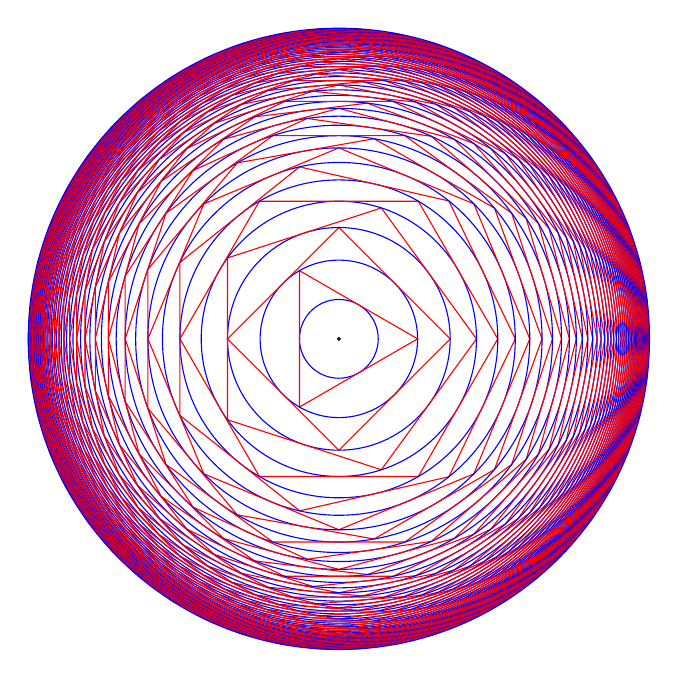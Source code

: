 \begin{tikzpicture}[scale=0.5]
\draw (0,0) circle (1pt);
\draw[blue] (0,0) circle (1);
\draw[red] (2.0,0.0) -- (-1.0,1.732) -- (-1.0,-1.732) -- cycle;
\draw[blue] (0,0) circle (2.0);
\draw[red] (2.828,0.0) -- (0.0,2.828) -- (-2.828,0.0) -- (-0.0,-2.828) -- cycle;
\draw[blue] (0,0) circle (2.828);
\draw[red] (3.496,0.0) -- (1.08,3.325) -- (-2.828,2.055) -- (-2.828,-2.055) -- (1.08,-3.325) -- cycle;
\draw[blue] (0,0) circle (3.496);
\draw[red] (4.037,0.0) -- (2.018,3.496) -- (-2.018,3.496) -- (-4.037,0.0) -- (-2.018,-3.496) -- (2.018,-3.496) -- cycle;
\draw[blue] (0,0) circle (4.037);
\draw[red] (4.481,0.0) -- (2.794,3.503) -- (-0.997,4.368) -- (-4.037,1.944) -- (-4.037,-1.944) -- (-0.997,-4.368) -- (2.794,-3.503) -- cycle;
\draw[blue] (0,0) circle (4.481);
\draw[red] (4.85,0.0) -- (3.429,3.429) -- (0.0,4.85) -- (-3.429,3.429) -- (-4.85,0.0) -- (-3.429,-3.429) -- (-0.0,-4.85) -- (3.429,-3.429) -- cycle;
\draw[blue] (0,0) circle (4.85);
\draw[red] (5.161,0.0) -- (3.954,3.318) -- (0.896,5.083) -- (-2.581,4.47) -- (-4.85,1.765) -- (-4.85,-1.765) -- (-2.581,-4.47) -- (0.896,-5.083) -- (3.954,-3.318) -- cycle;
\draw[blue] (0,0) circle (5.161);
\draw[red] (5.427,0.0) -- (4.39,3.19) -- (1.677,5.161) -- (-1.677,5.161) -- (-4.39,3.19) -- (-5.427,0.0) -- (-4.39,-3.19) -- (-1.677,-5.161) -- (1.677,-5.161) -- (4.39,-3.19) -- cycle;
\draw[blue] (0,0) circle (5.427);
\draw[red] (5.656,0.0) -- (4.758,3.058) -- (2.35,5.145) -- (-0.805,5.598) -- (-3.704,4.274) -- (-5.427,1.593) -- (-5.427,-1.593) -- (-3.704,-4.274) -- (-0.805,-5.598) -- (2.35,-5.145) -- (4.758,-3.058) -- cycle;
\draw[blue] (0,0) circle (5.656);
\draw[red] (5.855,0.0) -- (5.071,2.928) -- (2.928,5.071) -- (0.0,5.855) -- (-2.928,5.071) -- (-5.071,2.928) -- (-5.855,0.0) -- (-5.071,-2.928) -- (-2.928,-5.071) -- (-0.0,-5.855) -- (2.928,-5.071) -- (5.071,-2.928) -- cycle;
\draw[blue] (0,0) circle (5.855);
\draw[red] (6.031,0.0) -- (5.34,2.803) -- (3.426,4.963) -- (0.727,5.987) -- (-2.138,5.639) -- (-4.514,3.999) -- (-5.855,1.443) -- (-5.855,-1.443) -- (-4.514,-3.999) -- (-2.138,-5.639) -- (0.727,-5.987) -- (3.426,-4.963) -- (5.34,-2.803) -- cycle;
\draw[blue] (0,0) circle (6.031);
\draw[red] (6.186,0.0) -- (5.573,2.684) -- (3.857,4.836) -- (1.376,6.031) -- (-1.376,6.031) -- (-3.857,4.836) -- (-5.573,2.684) -- (-6.186,0.0) -- (-5.573,-2.684) -- (-3.857,-4.836) -- (-1.376,-6.031) -- (1.376,-6.031) -- (3.857,-4.836) -- (5.573,-2.684) -- cycle;
\draw[blue] (0,0) circle (6.186);
\draw[red] (6.324,0.0) -- (5.777,2.572) -- (4.232,4.7) -- (1.954,6.014) -- (-0.661,6.289) -- (-3.162,5.477) -- (-5.116,3.717) -- (-6.186,1.315) -- (-6.186,-1.315) -- (-5.116,-3.717) -- (-3.162,-5.477) -- (-0.661,-6.289) -- (1.954,-6.014) -- (4.232,-4.7) -- (5.777,-2.572) -- cycle;
\draw[blue] (0,0) circle (6.324);
\draw[red] (6.448,0.0) -- (5.957,2.467) -- (4.559,4.559) -- (2.467,5.957) -- (0.0,6.448) -- (-2.467,5.957) -- (-4.559,4.559) -- (-5.957,2.467) -- (-6.448,0.0) -- (-5.957,-2.467) -- (-4.559,-4.559) -- (-2.467,-5.957) -- (-0.0,-6.448) -- (2.467,-5.957) -- (4.559,-4.559) -- (5.957,-2.467) -- cycle;
\draw[blue] (0,0) circle (6.448);
\draw[red] (6.559,0.0) -- (6.117,2.37) -- (4.848,4.419) -- (2.924,5.872) -- (0.605,6.531) -- (-1.795,6.309) -- (-3.953,5.235) -- (-5.577,3.453) -- (-6.448,1.205) -- (-6.448,-1.205) -- (-5.577,-3.453) -- (-3.953,-5.235) -- (-1.795,-6.309) -- (0.605,-6.531) -- (2.924,-5.872) -- (4.848,-4.419) -- (6.117,-2.37) -- cycle;
\draw[blue] (0,0) circle (6.559);
\draw[red] (6.661,0.0) -- (6.259,2.278) -- (5.102,4.281) -- (3.33,5.768) -- (1.157,6.559) -- (-1.157,6.559) -- (-3.33,5.768) -- (-5.102,4.281) -- (-6.259,2.278) -- (-6.661,0.0) -- (-6.259,-2.278) -- (-5.102,-4.281) -- (-3.33,-5.768) -- (-1.157,-6.559) -- (1.157,-6.559) -- (3.33,-5.768) -- (5.102,-4.281) -- (6.259,-2.278) -- cycle;
\draw[blue] (0,0) circle (6.661);
\draw[red] (6.753,0.0) -- (6.387,2.193) -- (5.329,4.148) -- (3.693,5.653) -- (1.658,6.546) -- (-0.558,6.73) -- (-2.713,6.184) -- (-4.574,4.968) -- (-5.939,3.214) -- (-6.661,1.111) -- (-6.661,-1.111) -- (-5.939,-3.214) -- (-4.574,-4.968) -- (-2.713,-6.184) -- (-0.558,-6.73) -- (1.658,-6.546) -- (3.693,-5.653) -- (5.329,-4.148) -- (6.387,-2.193) -- cycle;
\draw[blue] (0,0) circle (6.753);
\draw[red] (6.837,0.0) -- (6.502,2.113) -- (5.531,4.019) -- (4.019,5.531) -- (2.113,6.502) -- (0.0,6.837) -- (-2.113,6.502) -- (-4.019,5.531) -- (-5.531,4.019) -- (-6.502,2.113) -- (-6.837,0.0) -- (-6.502,-2.113) -- (-5.531,-4.019) -- (-4.019,-5.531) -- (-2.113,-6.502) -- (-0.0,-6.837) -- (2.113,-6.502) -- (4.019,-5.531) -- (5.531,-4.019) -- (6.502,-2.113) -- cycle;
\draw[blue] (0,0) circle (6.837);
\draw[red] (6.914,0.0) -- (6.607,2.038) -- (5.713,3.895) -- (4.311,5.406) -- (2.526,6.436) -- (0.517,6.895) -- (-1.539,6.741) -- (-3.457,5.988) -- (-5.068,4.703) -- (-6.229,3.0) -- (-6.837,1.031) -- (-6.837,-1.031) -- (-6.229,-3.0) -- (-5.068,-4.703) -- (-3.457,-5.988) -- (-1.539,-6.741) -- (0.517,-6.895) -- (2.526,-6.436) -- (4.311,-5.406) -- (5.713,-3.895) -- (6.607,-2.038) -- cycle;
\draw[blue] (0,0) circle (6.914);
\draw[red] (6.985,0.0) -- (6.702,1.968) -- (5.876,3.777) -- (4.574,5.279) -- (2.902,6.354) -- (0.994,6.914) -- (-0.994,6.914) -- (-2.902,6.354) -- (-4.574,5.279) -- (-5.876,3.777) -- (-6.702,1.968) -- (-6.985,0.0) -- (-6.702,-1.968) -- (-5.876,-3.777) -- (-4.574,-5.279) -- (-2.902,-6.354) -- (-0.994,-6.914) -- (0.994,-6.914) -- (2.902,-6.354) -- (4.574,-5.279) -- (5.876,-3.777) -- (6.702,-1.968) -- cycle;
\draw[blue] (0,0) circle (6.985);
\draw[red] (7.051,0.0) -- (6.789,1.902) -- (6.024,3.664) -- (4.813,5.153) -- (3.244,6.26) -- (1.435,6.903) -- (-0.481,7.034) -- (-2.361,6.644) -- (-4.066,5.76) -- (-5.469,4.45) -- (-6.467,2.809) -- (-6.985,0.96) -- (-6.985,-0.96) -- (-6.467,-2.809) -- (-5.469,-4.45) -- (-4.066,-5.76) -- (-2.361,-6.644) -- (-0.481,-7.034) -- (1.435,-6.903) -- (3.244,-6.26) -- (4.813,-5.153) -- (6.024,-3.664) -- (6.789,-1.902) -- cycle;
\draw[blue] (0,0) circle (7.051);
\draw[red] (7.112,0.0) -- (6.869,1.841) -- (6.159,3.556) -- (5.029,5.029) -- (3.556,6.159) -- (1.841,6.869) -- (0.0,7.112) -- (-1.841,6.869) -- (-3.556,6.159) -- (-5.029,5.029) -- (-6.159,3.556) -- (-6.869,1.841) -- (-7.112,0.0) -- (-6.869,-1.841) -- (-6.159,-3.556) -- (-5.029,-5.029) -- (-3.556,-6.159) -- (-1.841,-6.869) -- (-0.0,-7.112) -- (1.841,-6.869) -- (3.556,-6.159) -- (5.029,-5.029) -- (6.159,-3.556) -- (6.869,-1.841) -- cycle;
\draw[blue] (0,0) circle (7.112);
\draw[red] (7.168,0.0) -- (6.943,1.783) -- (6.282,3.453) -- (5.225,4.907) -- (3.841,6.052) -- (2.215,6.817) -- (0.45,7.154) -- (-1.343,7.041) -- (-3.052,6.486) -- (-4.569,5.523) -- (-5.799,4.213) -- (-6.665,2.639) -- (-7.112,0.898) -- (-7.112,-0.898) -- (-6.665,-2.639) -- (-5.799,-4.213) -- (-4.569,-5.523) -- (-3.052,-6.486) -- (-1.343,-7.041) -- (0.45,-7.154) -- (2.215,-6.817) -- (3.841,-6.052) -- (5.225,-4.907) -- (6.282,-3.453) -- (6.943,-1.783) -- cycle;
\draw[blue] (0,0) circle (7.168);
\draw[red] (7.221,0.0) -- (7.011,1.728) -- (6.394,3.356) -- (5.405,4.788) -- (4.102,5.943) -- (2.561,6.752) -- (0.87,7.168) -- (-0.87,7.168) -- (-2.561,6.752) -- (-4.102,5.943) -- (-5.405,4.788) -- (-6.394,3.356) -- (-7.011,1.728) -- (-7.221,0.0) -- (-7.011,-1.728) -- (-6.394,-3.356) -- (-5.405,-4.788) -- (-4.102,-5.943) -- (-2.561,-6.752) -- (-0.87,-7.168) -- (0.87,-7.168) -- (2.561,-6.752) -- (4.102,-5.943) -- (5.405,-4.788) -- (6.394,-3.356) -- (7.011,-1.728) -- cycle;
\draw[blue] (0,0) circle (7.221);
\draw[red] (7.27,0.0) -- (7.074,1.677) -- (6.497,3.263) -- (5.569,4.673) -- (4.341,5.832) -- (2.88,6.676) -- (1.262,7.16) -- (-0.423,7.258) -- (-2.085,6.965) -- (-3.635,6.296) -- (-4.989,5.288) -- (-6.074,3.995) -- (-6.832,2.487) -- (-7.221,0.844) -- (-7.221,-0.844) -- (-6.832,-2.487) -- (-6.074,-3.995) -- (-4.989,-5.288) -- (-3.635,-6.296) -- (-2.085,-6.965) -- (-0.423,-7.258) -- (1.262,-7.16) -- (2.88,-6.676) -- (4.341,-5.832) -- (5.569,-4.673) -- (6.497,-3.263) -- (7.074,-1.677) -- cycle;
\draw[blue] (0,0) circle (7.27);
\draw[red] (7.316,0.0) -- (7.133,1.628) -- (6.592,3.174) -- (5.72,4.562) -- (4.562,5.72) -- (3.174,6.592) -- (1.628,7.133) -- (0.0,7.316) -- (-1.628,7.133) -- (-3.174,6.592) -- (-4.562,5.72) -- (-5.72,4.562) -- (-6.592,3.174) -- (-7.133,1.628) -- (-7.316,0.0) -- (-7.133,-1.628) -- (-6.592,-3.174) -- (-5.72,-4.562) -- (-4.562,-5.72) -- (-3.174,-6.592) -- (-1.628,-7.133) -- (-0.0,-7.316) -- (1.628,-7.133) -- (3.174,-6.592) -- (4.562,-5.72) -- (5.72,-4.562) -- (6.592,-3.174) -- (7.133,-1.628) -- cycle;
\draw[blue] (0,0) circle (7.316);
\draw[red] (7.359,0.0) -- (7.187,1.582) -- (6.679,3.09) -- (5.859,4.454) -- (4.764,5.609) -- (3.447,6.502) -- (1.969,7.091) -- (0.398,7.348) -- (-1.191,7.262) -- (-2.724,6.837) -- (-4.13,6.091) -- (-5.343,5.061) -- (-6.306,3.794) -- (-6.974,2.35) -- (-7.316,0.796) -- (-7.316,-0.796) -- (-6.974,-2.35) -- (-6.306,-3.794) -- (-5.343,-5.061) -- (-4.13,-6.091) -- (-2.724,-6.837) -- (-1.191,-7.262) -- (0.398,-7.348) -- (1.969,-7.091) -- (3.447,-6.502) -- (4.764,-5.609) -- (5.859,-4.454) -- (6.679,-3.09) -- (7.187,-1.582) -- cycle;
\draw[blue] (0,0) circle (7.359);
\draw[red] (7.4,0.0) -- (7.238,1.538) -- (6.76,3.01) -- (5.987,4.349) -- (4.951,5.499) -- (3.7,6.408) -- (2.287,7.038) -- (0.773,7.359) -- (-0.773,7.359) -- (-2.287,7.038) -- (-3.7,6.408) -- (-4.951,5.499) -- (-5.987,4.349) -- (-6.76,3.01) -- (-7.238,1.538) -- (-7.4,0.0) -- (-7.238,-1.538) -- (-6.76,-3.01) -- (-5.987,-4.349) -- (-4.951,-5.499) -- (-3.7,-6.408) -- (-2.287,-7.038) -- (-0.773,-7.359) -- (0.773,-7.359) -- (2.287,-7.038) -- (3.7,-6.408) -- (4.951,-5.499) -- (5.987,-4.349) -- (6.76,-3.01) -- (7.238,-1.538) -- cycle;
\draw[blue] (0,0) circle (7.4);
\draw[red] (7.438,0.0) -- (7.286,1.497) -- (6.835,2.933) -- (6.105,4.249) -- (5.124,5.391) -- (3.934,6.312) -- (2.583,6.975) -- (1.126,7.352) -- (-0.377,7.428) -- (-1.864,7.2) -- (-3.276,6.678) -- (-4.553,5.882) -- (-5.644,4.845) -- (-6.503,3.61) -- (-7.097,2.227) -- (-7.4,0.752) -- (-7.4,-0.752) -- (-7.097,-2.227) -- (-6.503,-3.61) -- (-5.644,-4.845) -- (-4.553,-5.882) -- (-3.276,-6.678) -- (-1.864,-7.2) -- (-0.377,-7.428) -- (1.126,-7.352) -- (2.583,-6.975) -- (3.934,-6.312) -- (5.124,-5.391) -- (6.105,-4.249) -- (6.835,-2.933) -- (7.286,-1.497) -- cycle;
\draw[blue] (0,0) circle (7.438);
\draw[red] (7.474,0.0) -- (7.33,1.458) -- (6.905,2.86) -- (6.214,4.152) -- (5.285,5.285) -- (4.152,6.214) -- (2.86,6.905) -- (1.458,7.33) -- (0.0,7.474) -- (-1.458,7.33) -- (-2.86,6.905) -- (-4.152,6.214) -- (-5.285,5.285) -- (-6.214,4.152) -- (-6.905,2.86) -- (-7.33,1.458) -- (-7.474,0.0) -- (-7.33,-1.458) -- (-6.905,-2.86) -- (-6.214,-4.152) -- (-5.285,-5.285) -- (-4.152,-6.214) -- (-2.86,-6.905) -- (-1.458,-7.33) -- (-0.0,-7.474) -- (1.458,-7.33) -- (2.86,-6.905) -- (4.152,-6.214) -- (5.285,-5.285) -- (6.214,-4.152) -- (6.905,-2.86) -- (7.33,-1.458) -- cycle;
\draw[blue] (0,0) circle (7.474);
\draw[red] (7.508,0.0) -- (7.372,1.421) -- (6.97,2.79) -- (6.316,4.059) -- (5.434,5.181) -- (4.355,6.116) -- (3.119,6.829) -- (1.77,7.296) -- (0.357,7.499) -- (-1.068,7.432) -- (-2.456,7.095) -- (-3.754,6.502) -- (-4.917,5.674) -- (-5.902,4.641) -- (-6.673,3.44) -- (-7.204,2.115) -- (-7.474,0.714) -- (-7.474,-0.714) -- (-7.204,-2.115) -- (-6.673,-3.44) -- (-5.902,-4.641) -- (-4.917,-5.674) -- (-3.754,-6.502) -- (-2.456,-7.095) -- (-1.068,-7.432) -- (0.357,-7.499) -- (1.77,-7.296) -- (3.119,-6.829) -- (4.355,-6.116) -- (5.434,-5.181) -- (6.316,-4.059) -- (6.97,-2.79) -- (7.372,-1.421) -- cycle;
\draw[blue] (0,0) circle (7.508);
\draw[red] (7.54,0.0) -- (7.412,1.385) -- (7.031,2.724) -- (6.411,3.969) -- (5.572,5.08) -- (4.544,6.017) -- (3.361,6.75) -- (2.063,7.252) -- (0.696,7.508) -- (-0.696,7.508) -- (-2.063,7.252) -- (-3.361,6.75) -- (-4.544,6.017) -- (-5.572,5.08) -- (-6.411,3.969) -- (-7.031,2.724) -- (-7.412,1.385) -- (-7.54,0.0) -- (-7.412,-1.385) -- (-7.031,-2.724) -- (-6.411,-3.969) -- (-5.572,-5.08) -- (-4.544,-6.017) -- (-3.361,-6.75) -- (-2.063,-7.252) -- (-0.696,-7.508) -- (0.696,-7.508) -- (2.063,-7.252) -- (3.361,-6.75) -- (4.544,-6.017) -- (5.572,-5.08) -- (6.411,-3.969) -- (7.031,-2.724) -- (7.412,-1.385) -- cycle;
\draw[blue] (0,0) circle (7.54);
\draw[red] (7.571,0.0) -- (7.449,1.352) -- (7.088,2.66) -- (6.499,3.883) -- (5.701,4.981) -- (4.72,5.919) -- (3.587,6.667) -- (2.339,7.2) -- (1.016,7.502) -- (-0.34,7.563) -- (-1.685,7.381) -- (-2.975,6.961) -- (-4.171,6.318) -- (-5.232,5.472) -- (-6.125,4.45) -- (-6.821,3.285) -- (-7.298,2.014) -- (-7.54,0.679) -- (-7.54,-0.679) -- (-7.298,-2.014) -- (-6.821,-3.285) -- (-6.125,-4.45) -- (-5.232,-5.472) -- (-4.171,-6.318) -- (-2.975,-6.961) -- (-1.685,-7.381) -- (-0.34,-7.563) -- (1.016,-7.502) -- (2.339,-7.2) -- (3.587,-6.667) -- (4.72,-5.919) -- (5.701,-4.981) -- (6.499,-3.883) -- (7.088,-2.66) -- (7.449,-1.352) -- cycle;
\draw[blue] (0,0) circle (7.571);
\draw[red] (7.599,0.0) -- (7.484,1.32) -- (7.141,2.599) -- (6.581,3.8) -- (5.822,4.885) -- (4.885,5.822) -- (3.8,6.581) -- (2.599,7.141) -- (1.32,7.484) -- (0.0,7.599) -- (-1.32,7.484) -- (-2.599,7.141) -- (-3.8,6.581) -- (-4.885,5.822) -- (-5.822,4.885) -- (-6.581,3.8) -- (-7.141,2.599) -- (-7.484,1.32) -- (-7.599,0.0) -- (-7.484,-1.32) -- (-7.141,-2.599) -- (-6.581,-3.8) -- (-5.822,-4.885) -- (-4.885,-5.822) -- (-3.8,-6.581) -- (-2.599,-7.141) -- (-1.32,-7.484) -- (-0.0,-7.599) -- (1.32,-7.484) -- (2.599,-7.141) -- (3.8,-6.581) -- (4.885,-5.822) -- (5.822,-4.885) -- (6.581,-3.8) -- (7.141,-2.599) -- (7.484,-1.32) -- cycle;
\draw[blue] (0,0) circle (7.599);
\draw[red] (7.627,0.0) -- (7.517,1.289) -- (7.191,2.541) -- (6.658,3.72) -- (5.934,4.791) -- (5.039,5.725) -- (3.999,6.495) -- (2.844,7.077) -- (1.607,7.456) -- (0.324,7.62) -- (-0.969,7.565) -- (-2.233,7.293) -- (-3.434,6.81) -- (-4.535,6.132) -- (-5.506,5.277) -- (-6.319,4.271) -- (-6.95,3.142) -- (-7.381,1.922) -- (-7.599,0.647) -- (-7.599,-0.647) -- (-7.381,-1.922) -- (-6.95,-3.142) -- (-6.319,-4.271) -- (-5.506,-5.277) -- (-4.535,-6.132) -- (-3.434,-6.81) -- (-2.233,-7.293) -- (-0.969,-7.565) -- (0.324,-7.62) -- (1.607,-7.456) -- (2.844,-7.077) -- (3.999,-6.495) -- (5.039,-5.725) -- (5.934,-4.791) -- (6.658,-3.72) -- (7.191,-2.541) -- (7.517,-1.289) -- cycle;
\draw[blue] (0,0) circle (7.627);
\draw[red] (7.653,0.0) -- (7.549,1.26) -- (7.238,2.485) -- (6.731,3.642) -- (6.039,4.701) -- (5.183,5.631) -- (4.186,6.407) -- (3.074,7.009) -- (1.879,7.419) -- (0.632,7.627) -- (-0.632,7.627) -- (-1.879,7.419) -- (-3.074,7.009) -- (-4.186,6.407) -- (-5.183,5.631) -- (-6.039,4.701) -- (-6.731,3.642) -- (-7.238,2.485) -- (-7.549,1.26) -- (-7.653,0.0) -- (-7.549,-1.26) -- (-7.238,-2.485) -- (-6.731,-3.642) -- (-6.039,-4.701) -- (-5.183,-5.631) -- (-4.186,-6.407) -- (-3.074,-7.009) -- (-1.879,-7.419) -- (-0.632,-7.627) -- (0.632,-7.627) -- (1.879,-7.419) -- (3.074,-7.009) -- (4.186,-6.407) -- (5.183,-5.631) -- (6.039,-4.701) -- (6.731,-3.642) -- (7.238,-2.485) -- (7.549,-1.26) -- cycle;
\draw[blue] (0,0) circle (7.653);
\draw[red] (7.678,0.0) -- (7.579,1.232) -- (7.283,2.431) -- (6.799,3.568) -- (6.138,4.612) -- (5.319,5.537) -- (4.362,6.319) -- (3.291,6.937) -- (2.136,7.375) -- (0.925,7.622) -- (-0.309,7.672) -- (-1.536,7.523) -- (-2.723,7.179) -- (-3.839,6.649) -- (-4.856,5.947) -- (-5.747,5.091) -- (-6.489,4.104) -- (-7.064,3.01) -- (-7.455,1.837) -- (-7.653,0.618) -- (-7.653,-0.618) -- (-7.455,-1.837) -- (-7.064,-3.01) -- (-6.489,-4.104) -- (-5.747,-5.091) -- (-4.856,-5.947) -- (-3.839,-6.649) -- (-2.723,-7.179) -- (-1.536,-7.523) -- (-0.309,-7.672) -- (0.925,-7.622) -- (2.136,-7.375) -- (3.291,-6.937) -- (4.362,-6.319) -- (5.319,-5.537) -- (6.138,-4.612) -- (6.799,-3.568) -- (7.283,-2.431) -- (7.579,-1.232) -- cycle;
\draw[blue] (0,0) circle (7.678);
\draw[red] (7.702,0.0) -- (7.607,1.205) -- (7.325,2.38) -- (6.862,3.497) -- (6.231,4.527) -- (5.446,5.446) -- (4.527,6.231) -- (3.497,6.862) -- (2.38,7.325) -- (1.205,7.607) -- (0.0,7.702) -- (-1.205,7.607) -- (-2.38,7.325) -- (-3.497,6.862) -- (-4.527,6.231) -- (-5.446,5.446) -- (-6.231,4.527) -- (-6.862,3.497) -- (-7.325,2.38) -- (-7.607,1.205) -- (-7.702,0.0) -- (-7.607,-1.205) -- (-7.325,-2.38) -- (-6.862,-3.497) -- (-6.231,-4.527) -- (-5.446,-5.446) -- (-4.527,-6.231) -- (-3.497,-6.862) -- (-2.38,-7.325) -- (-1.205,-7.607) -- (-0.0,-7.702) -- (1.205,-7.607) -- (2.38,-7.325) -- (3.497,-6.862) -- (4.527,-6.231) -- (5.446,-5.446) -- (6.231,-4.527) -- (6.862,-3.497) -- (7.325,-2.38) -- (7.607,-1.205) -- cycle;
\draw[blue] (0,0) circle (7.702);
\draw[red] (7.724,0.0) -- (7.634,1.179) -- (7.364,2.331) -- (6.922,3.427) -- (6.318,4.444) -- (5.566,5.356) -- (4.683,6.143) -- (3.69,6.786) -- (2.611,7.27) -- (1.471,7.583) -- (0.296,7.719) -- (-0.886,7.673) -- (-2.047,7.448) -- (-3.16,7.049) -- (-4.199,6.484) -- (-5.139,5.767) -- (-5.959,4.915) -- (-6.64,3.947) -- (-7.164,2.888) -- (-7.521,1.76) -- (-7.702,0.591) -- (-7.702,-0.591) -- (-7.521,-1.76) -- (-7.164,-2.888) -- (-6.64,-3.947) -- (-5.959,-4.915) -- (-5.139,-5.767) -- (-4.199,-6.484) -- (-3.16,-7.049) -- (-2.047,-7.448) -- (-0.886,-7.673) -- (0.296,-7.719) -- (1.471,-7.583) -- (2.611,-7.27) -- (3.69,-6.786) -- (4.683,-6.143) -- (5.566,-5.356) -- (6.318,-4.444) -- (6.922,-3.427) -- (7.364,-2.331) -- (7.634,-1.179)
  -- cycle;
\draw[blue] (0,0) circle (7.724);
\draw[red] (7.746,0.0) -- (7.66,1.154) -- (7.402,2.283) -- (6.979,3.361) -- (6.4,4.364) -- (5.678,5.269) -- (4.83,6.056) -- (3.873,6.708) -- (2.83,7.211) -- (1.724,7.552) -- (0.579,7.724) -- (-0.579,7.724) -- (-1.724,7.552) -- (-2.83,7.211) -- (-3.873,6.708) -- (-4.83,6.056) -- (-5.678,5.269) -- (-6.4,4.364) -- (-6.979,3.361) -- (-7.402,2.283) -- (-7.66,1.154) -- (-7.746,0.0) -- (-7.66,-1.154) -- (-7.402,-2.283) -- (-6.979,-3.361) -- (-6.4,-4.364) -- (-5.678,-5.269) -- (-4.83,-6.056) -- (-3.873,-6.708) -- (-2.83,-7.211) -- (-1.724,-7.552) -- (-0.579,-7.724) -- (0.579,-7.724) -- (1.724,-7.552) -- (2.83,-7.211) -- (3.873,-6.708) -- (4.83,-6.056) -- (5.678,-5.269) -- (6.4,-4.364) -- (6.979,-3.361) -- (7.402,-2.283)
  -- (7.66,-1.154) -- cycle;
\draw[blue] (0,0) circle (7.746);
\draw[red] (7.767,0.0) -- (7.684,1.131) -- (7.437,2.238) -- (7.032,3.297) -- (6.477,4.285) -- (5.784,5.183) -- (4.968,5.97) -- (4.046,6.63) -- (3.038,7.148) -- (1.964,7.514) -- (0.849,7.72) -- (-0.284,7.762) -- (-1.411,7.638) -- (-2.508,7.351) -- (-3.551,6.907) -- (-4.519,6.317) -- (-5.391,5.591) -- (-6.147,4.747) -- (-6.773,3.801) -- (-7.254,2.775) -- (-7.581,1.689) -- (-7.746,0.567) -- (-7.746,-0.567) -- (-7.581,-1.689) -- (-7.254,-2.775) -- (-6.773,-3.801) -- (-6.147,-4.747) -- (-5.391,-5.591) -- (-4.519,-6.317) -- (-3.551,-6.907) -- (-2.508,-7.351) -- (-1.411,-7.638) -- (-0.284,-7.762) -- (0.849,-7.72) -- (1.964,-7.514) -- (3.038,-7.148) -- (4.046,-6.63) -- (4.968,-5.97) -- (5.784,-5.183) -- (6.477,-4.285) -- (7.032,-3.297
 ) -- (7.437,-2.238) -- (7.684,-1.131) -- cycle;
\draw[blue] (0,0) circle (7.767);
\draw[red] (7.787,0.0) -- (7.707,1.108) -- (7.471,2.194) -- (7.083,3.235) -- (6.551,4.21) -- (5.885,5.099) -- (5.099,5.885) -- (4.21,6.551) -- (3.235,7.083) -- (2.194,7.471) -- (1.108,7.707) -- (0.0,7.787) -- (-1.108,7.707) -- (-2.194,7.471) -- (-3.235,7.083) -- (-4.21,6.551) -- (-5.099,5.885) -- (-5.885,5.099) -- (-6.551,4.21) -- (-7.083,3.235) -- (-7.471,2.194) -- (-7.707,1.108) -- (-7.787,0.0) -- (-7.707,-1.108) -- (-7.471,-2.194) -- (-7.083,-3.235) -- (-6.551,-4.21) -- (-5.885,-5.099) -- (-5.099,-5.885) -- (-4.21,-6.551) -- (-3.235,-7.083) -- (-2.194,-7.471) -- (-1.108,-7.707) -- (-0.0,-7.787) -- (1.108,-7.707) -- (2.194,-7.471) -- (3.235,-7.083) -- (4.21,-6.551) -- (5.099,-5.885) -- (5.885,-5.099) -- (6.551,-4.21)
  -- (7.083,-3.235) -- (7.471,-2.194) -- (7.707,-1.108) -- cycle;
\draw[blue] (0,0) circle (7.787);
\draw[red] (7.806,0.0) -- (7.73,1.086) -- (7.503,2.152) -- (7.131,3.175) -- (6.62,4.136) -- (5.979,5.017) -- (5.223,5.801) -- (4.365,6.471) -- (3.422,7.016) -- (2.412,7.424) -- (1.355,7.687) -- (0.272,7.801) -- (-0.816,7.763) -- (-1.888,7.574) -- (-2.924,7.237) -- (-3.903,6.76) -- (-4.806,6.151) -- (-5.615,5.422) -- (-6.315,4.588) -- (-6.892,3.665) -- (-7.335,2.67) -- (-7.635,1.623) -- (-7.787,0.544) -- (-7.787,-0.544) -- (-7.635,-1.623) -- (-7.335,-2.67) -- (-6.892,-3.665) -- (-6.315,-4.588) -- (-5.615,-5.422) -- (-4.806,-6.151) -- (-3.903,-6.76) -- (-2.924,-7.237) -- (-1.888,-7.574) -- (-0.816,-7.763) -- (0.272,-7.801) -- (1.355,-7.687) -- (2.412,-7.424) -- (3.422,-7.016) -- (4.365,-6.471) -- (5.223,-5.801) -- (5.979,-5.017)
  -- (6.62,-4.136) -- (7.131,-3.175) -- (7.503,-2.152) -- (7.73,-1.086) -- cycle;
\draw[blue] (0,0) circle (7.806);
\draw[red] (7.824,0.0) -- (7.751,1.065) -- (7.534,2.111) -- (7.176,3.117) -- (6.685,4.065) -- (6.069,4.938) -- (5.34,5.718) -- (4.512,6.392) -- (3.599,6.947) -- (2.62,7.372) -- (1.592,7.66) -- (0.534,7.806) -- (-0.534,7.806) -- (-1.592,7.66) -- (-2.62,7.372) -- (-3.599,6.947) -- (-4.512,6.392) -- (-5.34,5.718) -- (-6.069,4.938) -- (-6.685,4.065) -- (-7.176,3.117) -- (-7.534,2.111) -- (-7.751,1.065) -- (-7.824,0.0) -- (-7.751,-1.065) -- (-7.534,-2.111) -- (-7.176,-3.117) -- (-6.685,-4.065) -- (-6.069,-4.938) -- (-5.34,-5.718) -- (-4.512,-6.392) -- (-3.599,-6.947) -- (-2.62,-7.372) -- (-1.592,-7.66) -- (-0.534,-7.806) -- (0.534,-7.806) -- (1.592,-7.66) -- (2.62,-7.372) -- (3.599,-6.947) -- (4.512,-6.392) -- (5.34,-5.718)
  -- (6.069,-4.938) -- (6.685,-4.065) -- (7.176,-3.117) -- (7.534,-2.111) -- (7.751,-1.065) -- cycle;
\draw[blue] (0,0) circle (7.824);
\draw[red] (7.841,0.0) -- (7.771,1.045) -- (7.563,2.072) -- (7.219,3.061) -- (6.747,3.996) -- (6.154,4.86) -- (5.451,5.637) -- (4.651,6.313) -- (3.768,6.877) -- (2.818,7.317) -- (1.818,7.628) -- (0.785,7.802) -- (-0.262,7.837) -- (-1.304,7.732) -- (-2.323,7.489) -- (-3.301,7.113) -- (-4.219,6.609) -- (-5.063,5.988) -- (-5.816,5.26) -- (-6.465,4.438) -- (-6.999,3.537) -- (-7.408,2.572) -- (-7.684,1.562) -- (-7.824,0.524) -- (-7.824,-0.524) -- (-7.684,-1.562) -- (-7.408,-2.572) -- (-6.999,-3.537) -- (-6.465,-4.438) -- (-5.816,-5.26) -- (-5.063,-5.988) -- (-4.219,-6.609) -- (-3.301,-7.113) -- (-2.323,-7.489) -- (-1.304,-7.732) -- (-0.262,-7.837) -- (0.785,-7.802) -- (1.818,-7.628) -- (2.818,-7.317) -- (3.768,-6.877) -- (4.651,-6.313
 ) -- (5.451,-5.637) -- (6.154,-4.86) -- (6.747,-3.996) -- (7.219,-3.061) -- (7.563,-2.072) -- (7.771,-1.045) -- cycle;
\draw[blue] (0,0) circle (7.841);
\draw[red] (7.858,0.0) -- (7.791,1.026) -- (7.59,2.034) -- (7.26,3.007) -- (6.805,3.929) -- (6.234,4.784) -- (5.557,5.557) -- (4.784,6.234) -- (3.929,6.805) -- (3.007,7.26) -- (2.034,7.59) -- (1.026,7.791) -- (0.0,7.858) -- (-1.026,7.791) -- (-2.034,7.59) -- (-3.007,7.26) -- (-3.929,6.805) -- (-4.784,6.234) -- (-5.557,5.557) -- (-6.234,4.784) -- (-6.805,3.929) -- (-7.26,3.007) -- (-7.59,2.034) -- (-7.791,1.026) -- (-7.858,0.0) -- (-7.791,-1.026) -- (-7.59,-2.034) -- (-7.26,-3.007) -- (-6.805,-3.929) -- (-6.234,-4.784) -- (-5.557,-5.557) -- (-4.784,-6.234) -- (-3.929,-6.805) -- (-3.007,-7.26) -- (-2.034,-7.59) -- (-1.026,-7.791) -- (-0.0,-7.858) -- (1.026,-7.791) -- (2.034,-7.59) -- (3.007,-7.26) -- (3.929,-6.805)
  -- (4.784,-6.234) -- (5.557,-5.557) -- (6.234,-4.784) -- (6.805,-3.929) -- (7.26,-3.007) -- (7.59,-2.034) -- (7.791,-1.026) -- cycle;
\draw[blue] (0,0) circle (7.858);
\draw[red] (7.874,0.0) -- (7.81,1.007) -- (7.617,1.997) -- (7.299,2.955) -- (6.861,3.864) -- (6.311,4.71) -- (5.657,5.478) -- (4.91,6.156) -- (4.082,6.734) -- (3.187,7.2) -- (2.24,7.549) -- (1.257,7.773) -- (0.252,7.87) -- (-0.756,7.838) -- (-1.752,7.677) -- (-2.72,7.39) -- (-3.642,6.981) -- (-4.505,6.458) -- (-5.294,5.829) -- (-5.996,5.104) -- (-6.599,4.296) -- (-7.095,3.417) -- (-7.473,2.481) -- (-7.729,1.505) -- (-7.858,0.505) -- (-7.858,-0.505) -- (-7.729,-1.505) -- (-7.473,-2.481) -- (-7.095,-3.417) -- (-6.599,-4.296) -- (-5.996,-5.104) -- (-5.294,-5.829) -- (-4.505,-6.458) -- (-3.642,-6.981) -- (-2.72,-7.39) -- (-1.752,-7.677) -- (-0.756,-7.838) -- (0.252,-7.87) -- (1.257,-7.773) -- (2.24,-7.549) -- (3.187,-7.2)
  -- (4.082,-6.734) -- (4.91,-6.156) -- (5.657,-5.478) -- (6.311,-4.71) -- (6.861,-3.864) -- (7.299,-2.955) -- (7.617,-1.997) -- (7.81,-1.007) -- cycle;
\draw[blue] (0,0) circle (7.874);
\draw[red] (7.89,0.0) -- (7.828,0.989) -- (7.642,1.962) -- (7.336,2.904) -- (6.914,3.801) -- (6.383,4.638) -- (5.752,5.401) -- (5.029,6.079) -- (4.228,6.662) -- (3.359,7.139) -- (2.438,7.504) -- (1.478,7.75) -- (0.495,7.874) -- (-0.495,7.874) -- (-1.478,7.75) -- (-2.438,7.504) -- (-3.359,7.139) -- (-4.228,6.662) -- (-5.029,6.079) -- (-5.752,5.401) -- (-6.383,4.638) -- (-6.914,3.801) -- (-7.336,2.904) -- (-7.642,1.962) -- (-7.828,0.989) -- (-7.89,-0.0) -- (-7.828,-0.989) -- (-7.642,-1.962) -- (-7.336,-2.904) -- (-6.914,-3.801) -- (-6.383,-4.638) -- (-5.752,-5.401) -- (-5.029,-6.079) -- (-4.228,-6.662) -- (-3.359,-7.139) -- (-2.438,-7.504) -- (-1.478,-7.75) -- (-0.495,-7.874) -- (0.495,-7.874) -- (1.478,-7.75) -- (2.438,-7.504
 ) -- (3.359,-7.139) -- (4.228,-6.662) -- (5.029,-6.079) -- (5.752,-5.401) -- (6.383,-4.638) -- (6.914,-3.801) -- (7.336,-2.904) -- (7.642,-1.962) -- (7.828,-0.989) -- cycle;
\draw[blue] (0,0) circle (7.89);
\end{tikzpicture}